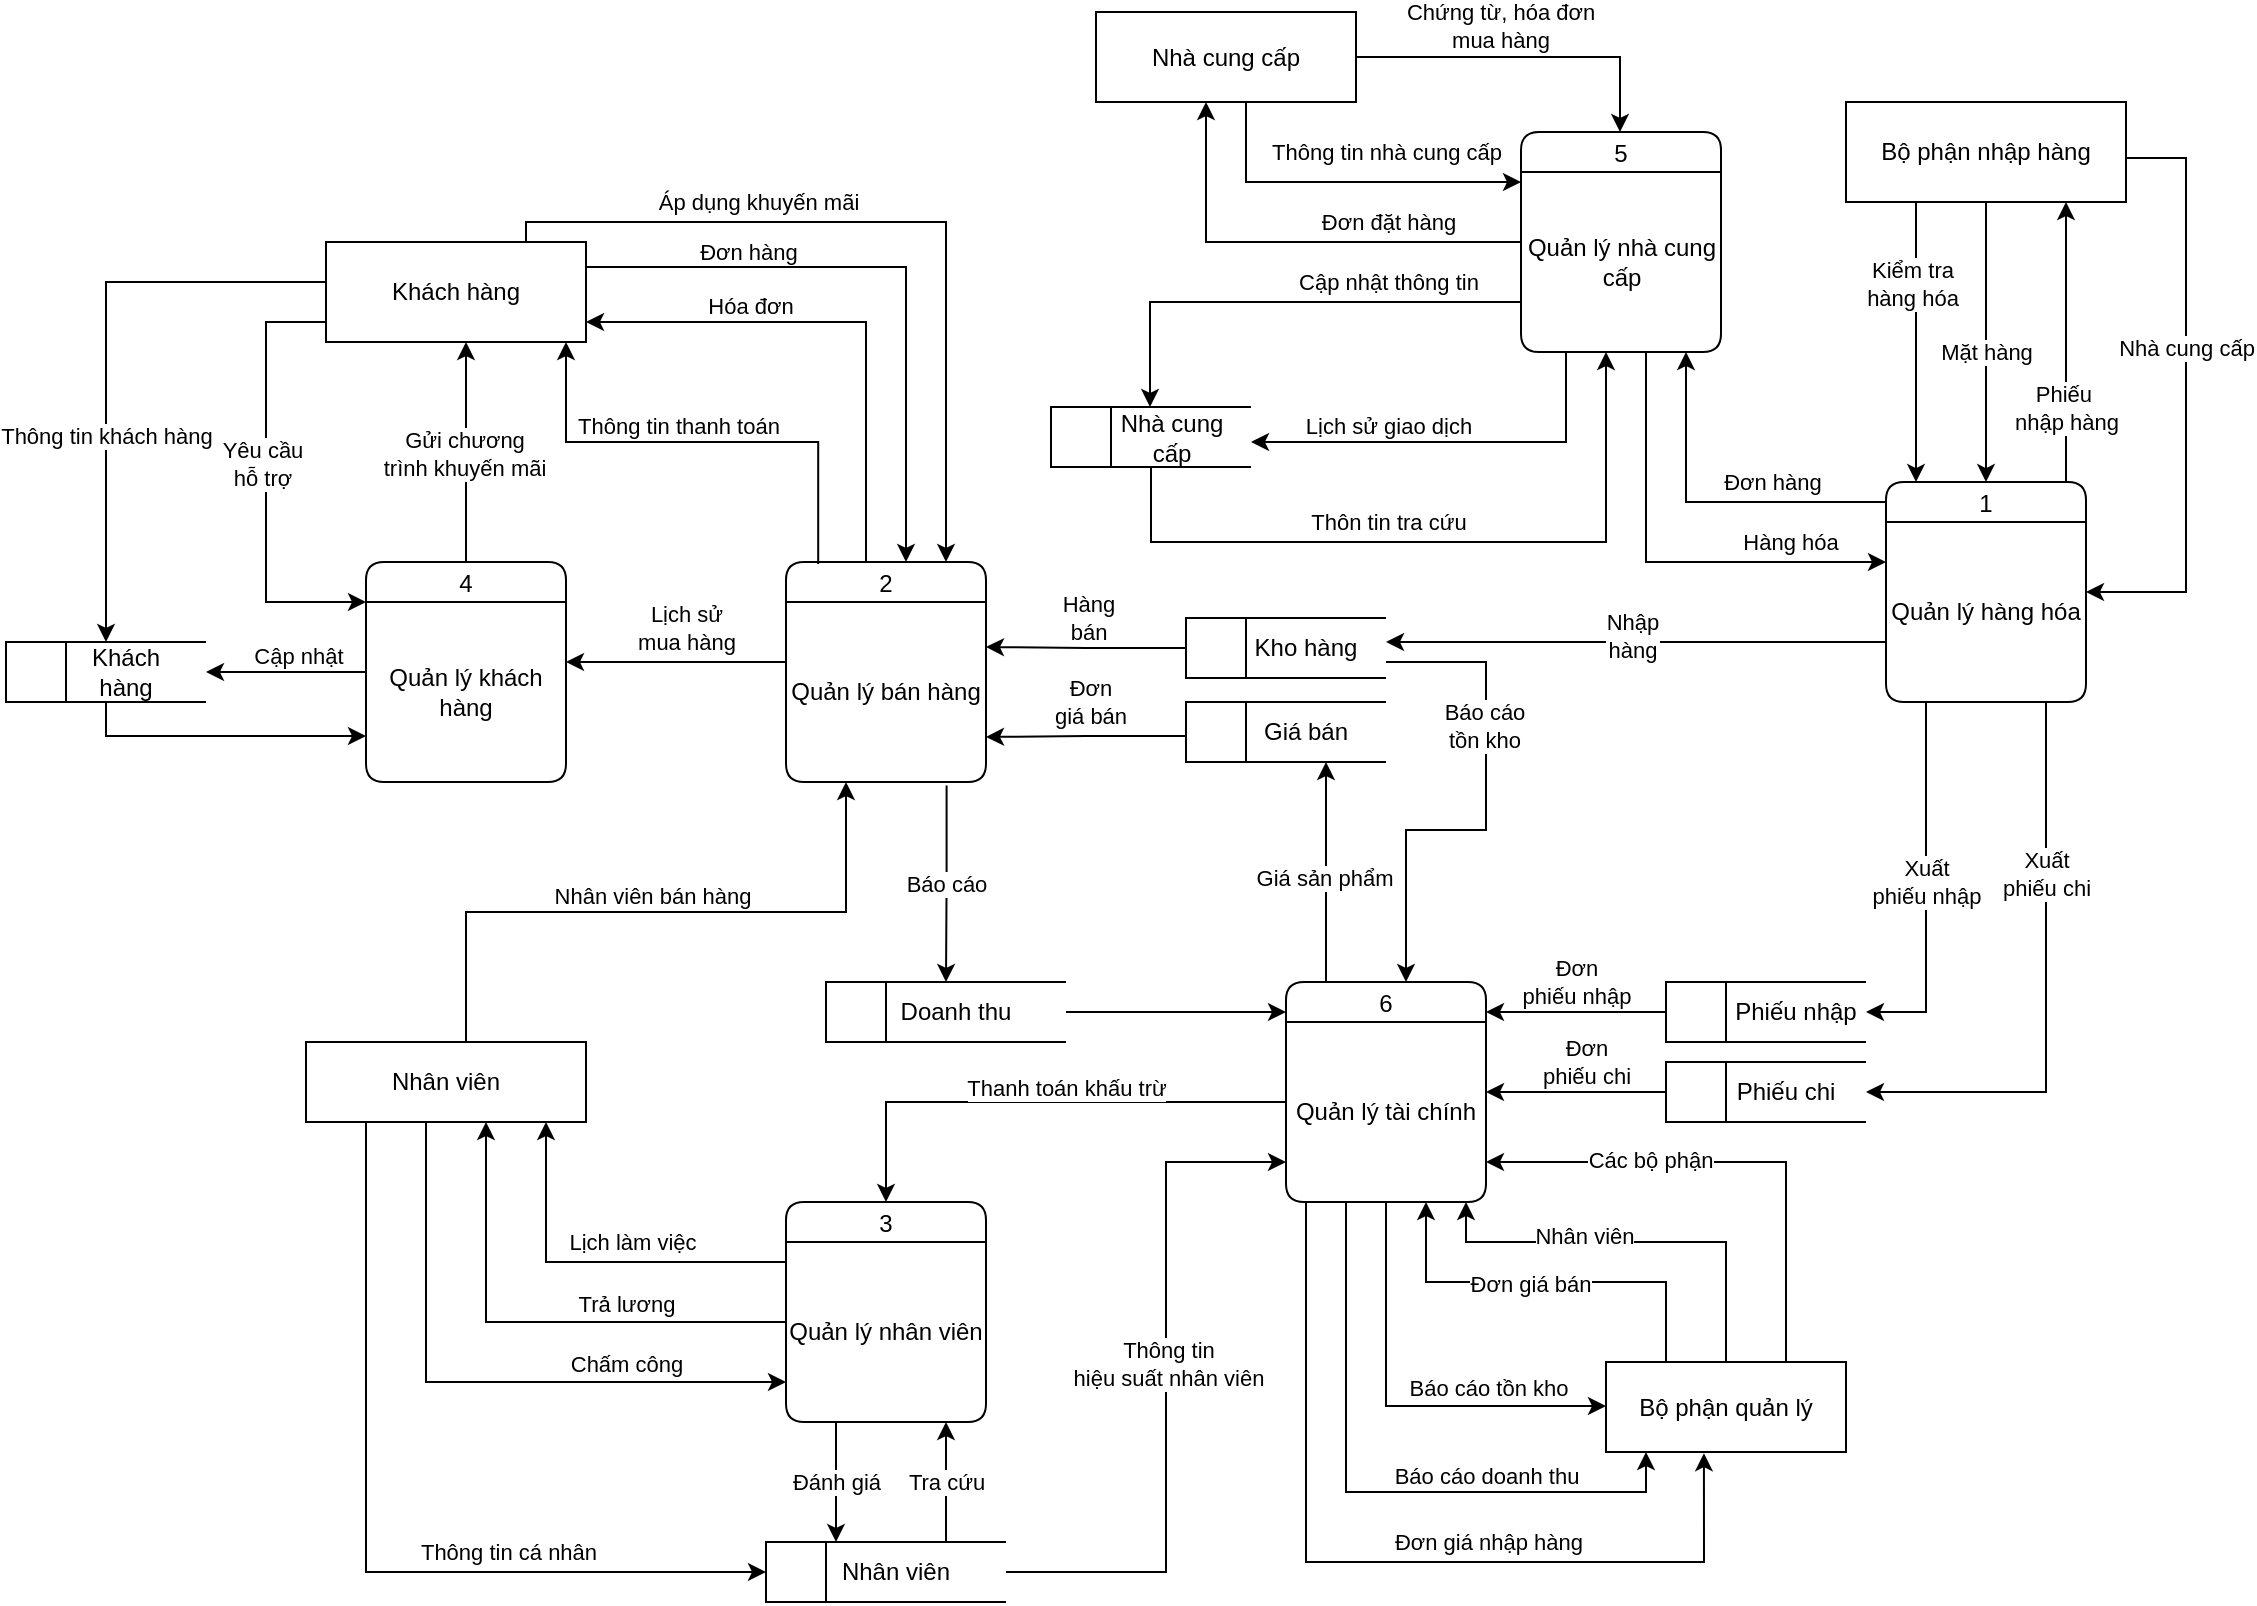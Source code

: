 <mxfile version="24.7.7">
  <diagram name="Trang-1" id="qoCtclmnTIg2j6k5t8bk">
    <mxGraphModel dx="989" dy="532" grid="1" gridSize="10" guides="1" tooltips="1" connect="1" arrows="1" fold="1" page="1" pageScale="1" pageWidth="1169" pageHeight="827" math="0" shadow="0">
      <root>
        <mxCell id="0" />
        <mxCell id="1" parent="0" />
        <mxCell id="frMeNEFfwjuMo3mBpww0-1" value="1" style="swimlane;fontStyle=0;childLayout=stackLayout;horizontal=1;startSize=20;fillColor=#ffffff;horizontalStack=0;resizeParent=1;resizeParentMax=0;resizeLast=0;collapsible=0;marginBottom=0;swimlaneFillColor=#ffffff;rounded=1;" parent="1" vertex="1">
          <mxGeometry x="980" y="250.02" width="100" height="110" as="geometry" />
        </mxCell>
        <mxCell id="frMeNEFfwjuMo3mBpww0-2" value="Quản lý hàng hóa" style="text;html=1;align=center;verticalAlign=middle;whiteSpace=wrap;rounded=1;" parent="frMeNEFfwjuMo3mBpww0-1" vertex="1">
          <mxGeometry y="20" width="100" height="90" as="geometry" />
        </mxCell>
        <mxCell id="frMeNEFfwjuMo3mBpww0-35" style="edgeStyle=orthogonalEdgeStyle;rounded=0;orthogonalLoop=1;jettySize=auto;html=1;exitX=0.25;exitY=0;exitDx=0;exitDy=0;" parent="1" source="frMeNEFfwjuMo3mBpww0-13" target="frMeNEFfwjuMo3mBpww0-25" edge="1">
          <mxGeometry relative="1" as="geometry">
            <Array as="points">
              <mxPoint x="470" y="290" />
              <mxPoint x="470" y="170" />
            </Array>
          </mxGeometry>
        </mxCell>
        <mxCell id="frMeNEFfwjuMo3mBpww0-36" value="Hóa đơn" style="edgeLabel;html=1;align=center;verticalAlign=middle;resizable=0;points=[];" parent="frMeNEFfwjuMo3mBpww0-35" vertex="1" connectable="0">
          <mxGeometry x="0.407" y="-8" relative="1" as="geometry">
            <mxPoint as="offset" />
          </mxGeometry>
        </mxCell>
        <mxCell id="frMeNEFfwjuMo3mBpww0-13" value="2" style="swimlane;fontStyle=0;childLayout=stackLayout;horizontal=1;startSize=20;fillColor=#ffffff;horizontalStack=0;resizeParent=1;resizeParentMax=0;resizeLast=0;collapsible=0;marginBottom=0;swimlaneFillColor=#ffffff;rounded=1;" parent="1" vertex="1">
          <mxGeometry x="430" y="290" width="100" height="110" as="geometry" />
        </mxCell>
        <mxCell id="frMeNEFfwjuMo3mBpww0-14" value="Quản lý bán hàng" style="text;html=1;align=center;verticalAlign=middle;whiteSpace=wrap;rounded=1;" parent="frMeNEFfwjuMo3mBpww0-13" vertex="1">
          <mxGeometry y="20" width="100" height="90" as="geometry" />
        </mxCell>
        <mxCell id="frMeNEFfwjuMo3mBpww0-15" value="6" style="swimlane;fontStyle=0;childLayout=stackLayout;horizontal=1;startSize=20;fillColor=#ffffff;horizontalStack=0;resizeParent=1;resizeParentMax=0;resizeLast=0;collapsible=0;marginBottom=0;swimlaneFillColor=#ffffff;rounded=1;" parent="1" vertex="1">
          <mxGeometry x="680" y="500" width="100" height="110" as="geometry" />
        </mxCell>
        <mxCell id="frMeNEFfwjuMo3mBpww0-16" value="Quản lý tài chính" style="text;html=1;align=center;verticalAlign=middle;whiteSpace=wrap;rounded=1;" parent="frMeNEFfwjuMo3mBpww0-15" vertex="1">
          <mxGeometry y="20" width="100" height="90" as="geometry" />
        </mxCell>
        <mxCell id="frMeNEFfwjuMo3mBpww0-94" style="edgeStyle=orthogonalEdgeStyle;rounded=0;orthogonalLoop=1;jettySize=auto;html=1;" parent="1" source="frMeNEFfwjuMo3mBpww0-17" target="frMeNEFfwjuMo3mBpww0-1" edge="1">
          <mxGeometry relative="1" as="geometry">
            <Array as="points">
              <mxPoint x="860" y="290" />
            </Array>
            <mxPoint x="1250" y="390.02" as="sourcePoint" />
          </mxGeometry>
        </mxCell>
        <mxCell id="frMeNEFfwjuMo3mBpww0-96" value="Hàng hóa" style="edgeLabel;html=1;align=center;verticalAlign=middle;resizable=0;points=[];" parent="frMeNEFfwjuMo3mBpww0-94" vertex="1" connectable="0">
          <mxGeometry x="0.061" y="-8" relative="1" as="geometry">
            <mxPoint x="57" y="-18" as="offset" />
          </mxGeometry>
        </mxCell>
        <mxCell id="frMeNEFfwjuMo3mBpww0-17" value="5" style="swimlane;fontStyle=0;childLayout=stackLayout;horizontal=1;startSize=20;fillColor=#ffffff;horizontalStack=0;resizeParent=1;resizeParentMax=0;resizeLast=0;collapsible=0;marginBottom=0;swimlaneFillColor=#ffffff;rounded=1;" parent="1" vertex="1">
          <mxGeometry x="797.5" y="75" width="100" height="110" as="geometry" />
        </mxCell>
        <mxCell id="frMeNEFfwjuMo3mBpww0-18" value="Quản lý nhà cung cấp" style="text;html=1;align=center;verticalAlign=middle;whiteSpace=wrap;rounded=1;" parent="frMeNEFfwjuMo3mBpww0-17" vertex="1">
          <mxGeometry y="20" width="100" height="90" as="geometry" />
        </mxCell>
        <mxCell id="6pDtSbzWZjow2PwJmfd2-18" style="edgeStyle=orthogonalEdgeStyle;rounded=0;orthogonalLoop=1;jettySize=auto;html=1;entryX=1;entryY=0.5;entryDx=0;entryDy=0;" parent="1" source="frMeNEFfwjuMo3mBpww0-19" target="frMeNEFfwjuMo3mBpww0-26" edge="1">
          <mxGeometry relative="1" as="geometry">
            <Array as="points" />
          </mxGeometry>
        </mxCell>
        <mxCell id="nWM1yLNaq_5bOoscvzO5-6" value="Cập nhật" style="edgeLabel;html=1;align=center;verticalAlign=middle;resizable=0;points=[];" vertex="1" connectable="0" parent="6pDtSbzWZjow2PwJmfd2-18">
          <mxGeometry x="-0.146" relative="1" as="geometry">
            <mxPoint y="-8" as="offset" />
          </mxGeometry>
        </mxCell>
        <mxCell id="nWM1yLNaq_5bOoscvzO5-3" style="edgeStyle=orthogonalEdgeStyle;rounded=0;orthogonalLoop=1;jettySize=auto;html=1;" edge="1" parent="1" source="frMeNEFfwjuMo3mBpww0-19" target="frMeNEFfwjuMo3mBpww0-25">
          <mxGeometry relative="1" as="geometry">
            <Array as="points">
              <mxPoint x="270" y="240" />
              <mxPoint x="270" y="240" />
            </Array>
          </mxGeometry>
        </mxCell>
        <mxCell id="nWM1yLNaq_5bOoscvzO5-5" value="Gửi chương&lt;div&gt;trình khuyến mãi&lt;/div&gt;" style="edgeLabel;html=1;align=center;verticalAlign=middle;resizable=0;points=[];" vertex="1" connectable="0" parent="nWM1yLNaq_5bOoscvzO5-3">
          <mxGeometry x="-0.021" y="1" relative="1" as="geometry">
            <mxPoint as="offset" />
          </mxGeometry>
        </mxCell>
        <mxCell id="frMeNEFfwjuMo3mBpww0-19" value="4" style="swimlane;fontStyle=0;childLayout=stackLayout;horizontal=1;startSize=20;fillColor=#ffffff;horizontalStack=0;resizeParent=1;resizeParentMax=0;resizeLast=0;collapsible=0;marginBottom=0;swimlaneFillColor=#ffffff;rounded=1;" parent="1" vertex="1">
          <mxGeometry x="220" y="290" width="100" height="110" as="geometry" />
        </mxCell>
        <mxCell id="frMeNEFfwjuMo3mBpww0-20" value="Quản lý khách hàng" style="text;html=1;align=center;verticalAlign=middle;whiteSpace=wrap;rounded=1;" parent="frMeNEFfwjuMo3mBpww0-19" vertex="1">
          <mxGeometry y="20" width="100" height="90" as="geometry" />
        </mxCell>
        <mxCell id="frMeNEFfwjuMo3mBpww0-21" value="3" style="swimlane;fontStyle=0;childLayout=stackLayout;horizontal=1;startSize=20;fillColor=#ffffff;horizontalStack=0;resizeParent=1;resizeParentMax=0;resizeLast=0;collapsible=0;marginBottom=0;swimlaneFillColor=#ffffff;rounded=1;" parent="1" vertex="1">
          <mxGeometry x="430" y="610" width="100" height="110" as="geometry" />
        </mxCell>
        <mxCell id="frMeNEFfwjuMo3mBpww0-22" value="Quản lý nhân viên" style="text;html=1;align=center;verticalAlign=middle;whiteSpace=wrap;rounded=1;" parent="frMeNEFfwjuMo3mBpww0-21" vertex="1">
          <mxGeometry y="20" width="100" height="90" as="geometry" />
        </mxCell>
        <mxCell id="frMeNEFfwjuMo3mBpww0-33" style="edgeStyle=orthogonalEdgeStyle;rounded=0;orthogonalLoop=1;jettySize=auto;html=1;exitX=1;exitY=0.25;exitDx=0;exitDy=0;" parent="1" source="frMeNEFfwjuMo3mBpww0-25" edge="1">
          <mxGeometry relative="1" as="geometry">
            <mxPoint x="490" y="290" as="targetPoint" />
            <Array as="points">
              <mxPoint x="490" y="180" />
              <mxPoint x="490" y="288" />
            </Array>
          </mxGeometry>
        </mxCell>
        <mxCell id="frMeNEFfwjuMo3mBpww0-34" value="Đơn hàng" style="edgeLabel;html=1;align=center;verticalAlign=middle;resizable=0;points=[];" parent="frMeNEFfwjuMo3mBpww0-33" vertex="1" connectable="0">
          <mxGeometry x="-0.524" y="8" relative="1" as="geometry">
            <mxPoint x="8" as="offset" />
          </mxGeometry>
        </mxCell>
        <mxCell id="nWM1yLNaq_5bOoscvzO5-7" style="edgeStyle=orthogonalEdgeStyle;rounded=0;orthogonalLoop=1;jettySize=auto;html=1;exitX=0.75;exitY=0;exitDx=0;exitDy=0;" edge="1" parent="1" source="frMeNEFfwjuMo3mBpww0-25" target="frMeNEFfwjuMo3mBpww0-13">
          <mxGeometry relative="1" as="geometry">
            <Array as="points">
              <mxPoint x="300" y="120" />
              <mxPoint x="510" y="120" />
            </Array>
          </mxGeometry>
        </mxCell>
        <mxCell id="nWM1yLNaq_5bOoscvzO5-8" value="Áp dụng khuyến mãi" style="edgeLabel;html=1;align=center;verticalAlign=middle;resizable=0;points=[];" vertex="1" connectable="0" parent="nWM1yLNaq_5bOoscvzO5-7">
          <mxGeometry x="-0.412" y="1" relative="1" as="geometry">
            <mxPoint x="13" y="-9" as="offset" />
          </mxGeometry>
        </mxCell>
        <mxCell id="frMeNEFfwjuMo3mBpww0-25" value="Khách hàng" style="rounded=0;whiteSpace=wrap;html=1;" parent="1" vertex="1">
          <mxGeometry x="200" y="130" width="130" height="50" as="geometry" />
        </mxCell>
        <mxCell id="frMeNEFfwjuMo3mBpww0-133" style="edgeStyle=orthogonalEdgeStyle;rounded=0;orthogonalLoop=1;jettySize=auto;html=1;" parent="1" source="frMeNEFfwjuMo3mBpww0-26" target="frMeNEFfwjuMo3mBpww0-19" edge="1">
          <mxGeometry relative="1" as="geometry">
            <Array as="points">
              <mxPoint x="90" y="377" />
            </Array>
          </mxGeometry>
        </mxCell>
        <mxCell id="frMeNEFfwjuMo3mBpww0-26" value="" style="html=1;dashed=0;whiteSpace=wrap;shape=mxgraph.dfd.dataStoreID;align=left;spacingLeft=3;points=[[0,0],[0.5,0],[1,0],[0,0.5],[1,0.5],[0,1],[0.5,1],[1,1]];" parent="1" vertex="1">
          <mxGeometry x="40" y="330" width="100" height="30" as="geometry" />
        </mxCell>
        <mxCell id="frMeNEFfwjuMo3mBpww0-27" value="Khách hàng" style="text;html=1;align=center;verticalAlign=middle;whiteSpace=wrap;rounded=0;" parent="1" vertex="1">
          <mxGeometry x="70" y="330" width="60" height="30" as="geometry" />
        </mxCell>
        <mxCell id="frMeNEFfwjuMo3mBpww0-28" value="" style="html=1;dashed=0;whiteSpace=wrap;shape=mxgraph.dfd.dataStoreID;align=left;spacingLeft=3;points=[[0,0],[0.5,0],[1,0],[0,0.5],[1,0.5],[0,1],[0.5,1],[1,1]];" parent="1" vertex="1">
          <mxGeometry x="450" y="500" width="120" height="30" as="geometry" />
        </mxCell>
        <mxCell id="frMeNEFfwjuMo3mBpww0-29" value="Doanh thu" style="text;html=1;align=center;verticalAlign=middle;whiteSpace=wrap;rounded=0;" parent="1" vertex="1">
          <mxGeometry x="480" y="500" width="70" height="30" as="geometry" />
        </mxCell>
        <mxCell id="frMeNEFfwjuMo3mBpww0-37" style="edgeStyle=orthogonalEdgeStyle;rounded=0;orthogonalLoop=1;jettySize=auto;html=1;exitX=0.161;exitY=0.009;exitDx=0;exitDy=0;exitPerimeter=0;" parent="1" source="frMeNEFfwjuMo3mBpww0-13" target="frMeNEFfwjuMo3mBpww0-25" edge="1">
          <mxGeometry relative="1" as="geometry">
            <Array as="points">
              <mxPoint x="446" y="230" />
              <mxPoint x="320" y="230" />
            </Array>
          </mxGeometry>
        </mxCell>
        <mxCell id="frMeNEFfwjuMo3mBpww0-38" value="Thông tin thanh toán" style="edgeLabel;html=1;align=center;verticalAlign=middle;resizable=0;points=[];" parent="frMeNEFfwjuMo3mBpww0-37" vertex="1" connectable="0">
          <mxGeometry x="-0.059" y="-2" relative="1" as="geometry">
            <mxPoint x="-20" y="-6" as="offset" />
          </mxGeometry>
        </mxCell>
        <mxCell id="frMeNEFfwjuMo3mBpww0-52" style="edgeStyle=orthogonalEdgeStyle;rounded=0;orthogonalLoop=1;jettySize=auto;html=1;" parent="1" source="frMeNEFfwjuMo3mBpww0-39" target="frMeNEFfwjuMo3mBpww0-1" edge="1">
          <mxGeometry relative="1" as="geometry">
            <Array as="points">
              <mxPoint x="1030" y="180" />
              <mxPoint x="1030" y="180" />
            </Array>
            <mxPoint x="1024.986" y="110" as="sourcePoint" />
            <mxPoint x="1035.02" y="250.02" as="targetPoint" />
          </mxGeometry>
        </mxCell>
        <mxCell id="frMeNEFfwjuMo3mBpww0-55" value="Mặt hàng" style="edgeLabel;html=1;align=center;verticalAlign=middle;resizable=0;points=[];" parent="frMeNEFfwjuMo3mBpww0-52" vertex="1" connectable="0">
          <mxGeometry x="-0.207" y="-7" relative="1" as="geometry">
            <mxPoint x="7" y="19" as="offset" />
          </mxGeometry>
        </mxCell>
        <mxCell id="frMeNEFfwjuMo3mBpww0-53" style="edgeStyle=orthogonalEdgeStyle;rounded=0;orthogonalLoop=1;jettySize=auto;html=1;" parent="1" source="frMeNEFfwjuMo3mBpww0-39" target="frMeNEFfwjuMo3mBpww0-1" edge="1">
          <mxGeometry relative="1" as="geometry">
            <Array as="points">
              <mxPoint x="1130" y="88" />
              <mxPoint x="1130" y="305" />
            </Array>
          </mxGeometry>
        </mxCell>
        <mxCell id="frMeNEFfwjuMo3mBpww0-56" value="Nhà cung cấp" style="edgeLabel;html=1;align=center;verticalAlign=middle;resizable=0;points=[];" parent="frMeNEFfwjuMo3mBpww0-53" vertex="1" connectable="0">
          <mxGeometry x="-0.163" y="-8" relative="1" as="geometry">
            <mxPoint x="8" as="offset" />
          </mxGeometry>
        </mxCell>
        <mxCell id="nWM1yLNaq_5bOoscvzO5-35" style="edgeStyle=orthogonalEdgeStyle;rounded=0;orthogonalLoop=1;jettySize=auto;html=1;exitX=0.25;exitY=1;exitDx=0;exitDy=0;" edge="1" parent="1" source="frMeNEFfwjuMo3mBpww0-39" target="frMeNEFfwjuMo3mBpww0-1">
          <mxGeometry relative="1" as="geometry">
            <Array as="points">
              <mxPoint x="995" y="220" />
              <mxPoint x="995" y="220" />
            </Array>
          </mxGeometry>
        </mxCell>
        <mxCell id="nWM1yLNaq_5bOoscvzO5-36" value="Kiểm tra&lt;div&gt;hàng hóa&lt;/div&gt;" style="edgeLabel;html=1;align=center;verticalAlign=middle;resizable=0;points=[];" vertex="1" connectable="0" parent="nWM1yLNaq_5bOoscvzO5-35">
          <mxGeometry x="-0.024" y="-2" relative="1" as="geometry">
            <mxPoint y="-28" as="offset" />
          </mxGeometry>
        </mxCell>
        <mxCell id="frMeNEFfwjuMo3mBpww0-39" value="Bộ phận nhập hàng" style="rounded=0;whiteSpace=wrap;html=1;" parent="1" vertex="1">
          <mxGeometry x="960" y="60" width="140" height="50" as="geometry" />
        </mxCell>
        <mxCell id="nWM1yLNaq_5bOoscvzO5-26" style="edgeStyle=orthogonalEdgeStyle;rounded=0;orthogonalLoop=1;jettySize=auto;html=1;exitX=1;exitY=0.5;exitDx=0;exitDy=0;" edge="1" parent="1" source="frMeNEFfwjuMo3mBpww0-40" target="frMeNEFfwjuMo3mBpww0-17">
          <mxGeometry relative="1" as="geometry">
            <Array as="points">
              <mxPoint x="847" y="38" />
            </Array>
          </mxGeometry>
        </mxCell>
        <mxCell id="nWM1yLNaq_5bOoscvzO5-27" value="Chứng từ, hóa đơn&lt;div&gt;mua hàng&lt;/div&gt;" style="edgeLabel;html=1;align=center;verticalAlign=middle;resizable=0;points=[];" vertex="1" connectable="0" parent="nWM1yLNaq_5bOoscvzO5-26">
          <mxGeometry x="-0.269" y="1" relative="1" as="geometry">
            <mxPoint x="10" y="-15" as="offset" />
          </mxGeometry>
        </mxCell>
        <mxCell id="nWM1yLNaq_5bOoscvzO5-28" style="edgeStyle=orthogonalEdgeStyle;rounded=0;orthogonalLoop=1;jettySize=auto;html=1;exitX=0.75;exitY=1;exitDx=0;exitDy=0;" edge="1" parent="1" source="frMeNEFfwjuMo3mBpww0-40" target="frMeNEFfwjuMo3mBpww0-17">
          <mxGeometry relative="1" as="geometry">
            <Array as="points">
              <mxPoint x="660" y="60" />
              <mxPoint x="660" y="100" />
            </Array>
          </mxGeometry>
        </mxCell>
        <mxCell id="nWM1yLNaq_5bOoscvzO5-29" value="Thông tin nhà cung cấp" style="edgeLabel;html=1;align=center;verticalAlign=middle;resizable=0;points=[];" vertex="1" connectable="0" parent="nWM1yLNaq_5bOoscvzO5-28">
          <mxGeometry x="0.155" relative="1" as="geometry">
            <mxPoint x="17" y="-15" as="offset" />
          </mxGeometry>
        </mxCell>
        <mxCell id="frMeNEFfwjuMo3mBpww0-40" value="Nhà cung cấp" style="rounded=0;whiteSpace=wrap;html=1;" parent="1" vertex="1">
          <mxGeometry x="585" y="15" width="130" height="45" as="geometry" />
        </mxCell>
        <mxCell id="frMeNEFfwjuMo3mBpww0-41" style="edgeStyle=orthogonalEdgeStyle;rounded=0;orthogonalLoop=1;jettySize=auto;html=1;" parent="1" source="frMeNEFfwjuMo3mBpww0-17" target="frMeNEFfwjuMo3mBpww0-40" edge="1">
          <mxGeometry relative="1" as="geometry">
            <mxPoint x="1077.5" y="297" as="sourcePoint" />
            <mxPoint x="1287.5" y="355" as="targetPoint" />
            <Array as="points">
              <mxPoint x="640" y="130" />
            </Array>
          </mxGeometry>
        </mxCell>
        <mxCell id="frMeNEFfwjuMo3mBpww0-42" value="Đơn đặt hàng" style="edgeLabel;html=1;align=center;verticalAlign=middle;resizable=0;points=[];" parent="frMeNEFfwjuMo3mBpww0-41" vertex="1" connectable="0">
          <mxGeometry x="-0.105" y="8" relative="1" as="geometry">
            <mxPoint x="35" y="-18" as="offset" />
          </mxGeometry>
        </mxCell>
        <mxCell id="frMeNEFfwjuMo3mBpww0-77" style="edgeStyle=orthogonalEdgeStyle;rounded=0;orthogonalLoop=1;jettySize=auto;html=1;exitX=0;exitY=0.5;exitDx=0;exitDy=0;entryX=1;entryY=0.25;entryDx=0;entryDy=0;" parent="1" source="frMeNEFfwjuMo3mBpww0-45" target="frMeNEFfwjuMo3mBpww0-14" edge="1">
          <mxGeometry relative="1" as="geometry" />
        </mxCell>
        <mxCell id="frMeNEFfwjuMo3mBpww0-78" value="Hàng&lt;div&gt;bán&lt;/div&gt;" style="edgeLabel;html=1;align=center;verticalAlign=middle;resizable=0;points=[];" parent="frMeNEFfwjuMo3mBpww0-77" vertex="1" connectable="0">
          <mxGeometry x="-0.012" relative="1" as="geometry">
            <mxPoint y="-15" as="offset" />
          </mxGeometry>
        </mxCell>
        <mxCell id="6pDtSbzWZjow2PwJmfd2-19" style="edgeStyle=orthogonalEdgeStyle;rounded=0;orthogonalLoop=1;jettySize=auto;html=1;" parent="1" source="frMeNEFfwjuMo3mBpww0-45" target="frMeNEFfwjuMo3mBpww0-15" edge="1">
          <mxGeometry relative="1" as="geometry">
            <Array as="points">
              <mxPoint x="780" y="340" />
              <mxPoint x="780" y="424" />
              <mxPoint x="740" y="424" />
            </Array>
          </mxGeometry>
        </mxCell>
        <mxCell id="6pDtSbzWZjow2PwJmfd2-20" value="Báo cáo&lt;div&gt;tồn kho&lt;/div&gt;" style="edgeLabel;html=1;align=center;verticalAlign=middle;resizable=0;points=[];" parent="6pDtSbzWZjow2PwJmfd2-19" vertex="1" connectable="0">
          <mxGeometry x="-0.345" y="-1" relative="1" as="geometry">
            <mxPoint as="offset" />
          </mxGeometry>
        </mxCell>
        <mxCell id="frMeNEFfwjuMo3mBpww0-45" value="" style="html=1;dashed=0;whiteSpace=wrap;shape=mxgraph.dfd.dataStoreID;align=left;spacingLeft=3;points=[[0,0],[0.5,0],[1,0],[0,0.5],[1,0.5],[0,1],[0.5,1],[1,1]];" parent="1" vertex="1">
          <mxGeometry x="630" y="318" width="100" height="30" as="geometry" />
        </mxCell>
        <mxCell id="frMeNEFfwjuMo3mBpww0-46" value="Kho hàng" style="text;html=1;align=center;verticalAlign=middle;whiteSpace=wrap;rounded=0;" parent="1" vertex="1">
          <mxGeometry x="660" y="318" width="60" height="30" as="geometry" />
        </mxCell>
        <mxCell id="frMeNEFfwjuMo3mBpww0-47" style="edgeStyle=orthogonalEdgeStyle;rounded=0;orthogonalLoop=1;jettySize=auto;html=1;" parent="1" source="frMeNEFfwjuMo3mBpww0-1" target="frMeNEFfwjuMo3mBpww0-39" edge="1">
          <mxGeometry relative="1" as="geometry">
            <Array as="points">
              <mxPoint x="1070" y="180" />
              <mxPoint x="1070" y="180" />
            </Array>
          </mxGeometry>
        </mxCell>
        <mxCell id="frMeNEFfwjuMo3mBpww0-50" value="Phiếu&amp;nbsp;&lt;div&gt;nhập hàng&lt;/div&gt;" style="edgeLabel;html=1;align=center;verticalAlign=middle;resizable=0;points=[];" parent="frMeNEFfwjuMo3mBpww0-47" vertex="1" connectable="0">
          <mxGeometry x="-0.378" y="7" relative="1" as="geometry">
            <mxPoint x="7" y="6" as="offset" />
          </mxGeometry>
        </mxCell>
        <mxCell id="frMeNEFfwjuMo3mBpww0-61" value="" style="html=1;dashed=0;whiteSpace=wrap;shape=mxgraph.dfd.dataStoreID;align=left;spacingLeft=3;points=[[0,0],[0.5,0],[1,0],[0,0.5],[1,0.5],[0,1],[0.5,1],[1,1]];" parent="1" vertex="1">
          <mxGeometry x="870" y="500" width="100" height="30" as="geometry" />
        </mxCell>
        <mxCell id="frMeNEFfwjuMo3mBpww0-62" value="Phiếu nhập" style="text;html=1;align=center;verticalAlign=middle;whiteSpace=wrap;rounded=0;" parent="1" vertex="1">
          <mxGeometry x="900" y="500" width="70" height="30" as="geometry" />
        </mxCell>
        <mxCell id="frMeNEFfwjuMo3mBpww0-63" value="" style="html=1;dashed=0;whiteSpace=wrap;shape=mxgraph.dfd.dataStoreID;align=left;spacingLeft=3;points=[[0,0],[0.5,0],[1,0],[0,0.5],[1,0.5],[0,1],[0.5,1],[1,1]];" parent="1" vertex="1">
          <mxGeometry x="870" y="540" width="100" height="30" as="geometry" />
        </mxCell>
        <mxCell id="frMeNEFfwjuMo3mBpww0-64" value="Phiếu chi" style="text;html=1;align=center;verticalAlign=middle;whiteSpace=wrap;rounded=0;" parent="1" vertex="1">
          <mxGeometry x="900" y="540" width="60" height="30" as="geometry" />
        </mxCell>
        <mxCell id="frMeNEFfwjuMo3mBpww0-67" style="edgeStyle=orthogonalEdgeStyle;rounded=0;orthogonalLoop=1;jettySize=auto;html=1;" parent="1" source="frMeNEFfwjuMo3mBpww0-1" target="frMeNEFfwjuMo3mBpww0-61" edge="1">
          <mxGeometry relative="1" as="geometry">
            <Array as="points">
              <mxPoint x="1000" y="515" />
            </Array>
            <mxPoint x="850" y="450" as="sourcePoint" />
          </mxGeometry>
        </mxCell>
        <mxCell id="frMeNEFfwjuMo3mBpww0-69" value="Xuất&lt;div&gt;phiếu nhập&lt;/div&gt;" style="edgeLabel;html=1;align=center;verticalAlign=middle;resizable=0;points=[];" parent="frMeNEFfwjuMo3mBpww0-67" vertex="1" connectable="0">
          <mxGeometry x="0.006" y="1" relative="1" as="geometry">
            <mxPoint x="-1" y="-3" as="offset" />
          </mxGeometry>
        </mxCell>
        <mxCell id="frMeNEFfwjuMo3mBpww0-68" style="edgeStyle=orthogonalEdgeStyle;rounded=0;orthogonalLoop=1;jettySize=auto;html=1;" parent="1" source="frMeNEFfwjuMo3mBpww0-1" target="frMeNEFfwjuMo3mBpww0-63" edge="1">
          <mxGeometry relative="1" as="geometry">
            <Array as="points">
              <mxPoint x="1060" y="555" />
            </Array>
            <mxPoint x="1070" y="420" as="sourcePoint" />
          </mxGeometry>
        </mxCell>
        <mxCell id="frMeNEFfwjuMo3mBpww0-70" value="Xuất&lt;div&gt;phiếu chi&lt;/div&gt;" style="edgeLabel;html=1;align=center;verticalAlign=middle;resizable=0;points=[];" parent="frMeNEFfwjuMo3mBpww0-68" vertex="1" connectable="0">
          <mxGeometry x="-0.021" relative="1" as="geometry">
            <mxPoint y="-54" as="offset" />
          </mxGeometry>
        </mxCell>
        <mxCell id="frMeNEFfwjuMo3mBpww0-71" style="edgeStyle=orthogonalEdgeStyle;rounded=0;orthogonalLoop=1;jettySize=auto;html=1;" parent="1" source="frMeNEFfwjuMo3mBpww0-61" target="frMeNEFfwjuMo3mBpww0-15" edge="1">
          <mxGeometry relative="1" as="geometry">
            <Array as="points">
              <mxPoint x="830" y="515" />
              <mxPoint x="830" y="515" />
            </Array>
          </mxGeometry>
        </mxCell>
        <mxCell id="frMeNEFfwjuMo3mBpww0-72" value="Đơn&lt;div&gt;phiếu nhập&lt;/div&gt;" style="edgeLabel;html=1;align=center;verticalAlign=middle;resizable=0;points=[];" parent="frMeNEFfwjuMo3mBpww0-71" vertex="1" connectable="0">
          <mxGeometry x="0.012" y="1" relative="1" as="geometry">
            <mxPoint y="-16" as="offset" />
          </mxGeometry>
        </mxCell>
        <mxCell id="frMeNEFfwjuMo3mBpww0-73" style="edgeStyle=orthogonalEdgeStyle;rounded=0;orthogonalLoop=1;jettySize=auto;html=1;exitX=0;exitY=0.5;exitDx=0;exitDy=0;" parent="1" source="frMeNEFfwjuMo3mBpww0-63" edge="1">
          <mxGeometry relative="1" as="geometry">
            <Array as="points">
              <mxPoint x="810" y="555" />
              <mxPoint x="810" y="555" />
            </Array>
            <mxPoint x="780.0" y="554.966" as="targetPoint" />
          </mxGeometry>
        </mxCell>
        <mxCell id="frMeNEFfwjuMo3mBpww0-74" value="Đơn&lt;div&gt;phiếu chi&lt;/div&gt;" style="edgeLabel;html=1;align=center;verticalAlign=middle;resizable=0;points=[];" parent="frMeNEFfwjuMo3mBpww0-73" vertex="1" connectable="0">
          <mxGeometry x="0.037" relative="1" as="geometry">
            <mxPoint x="6" y="-15" as="offset" />
          </mxGeometry>
        </mxCell>
        <mxCell id="frMeNEFfwjuMo3mBpww0-75" style="edgeStyle=orthogonalEdgeStyle;rounded=0;orthogonalLoop=1;jettySize=auto;html=1;" parent="1" source="frMeNEFfwjuMo3mBpww0-1" target="frMeNEFfwjuMo3mBpww0-45" edge="1">
          <mxGeometry relative="1" as="geometry">
            <mxPoint x="930" y="420.05" as="targetPoint" />
            <Array as="points">
              <mxPoint x="850" y="330" />
              <mxPoint x="850" y="330" />
            </Array>
          </mxGeometry>
        </mxCell>
        <mxCell id="frMeNEFfwjuMo3mBpww0-76" value="Nhập&lt;div&gt;hàng&lt;/div&gt;" style="edgeLabel;html=1;align=center;verticalAlign=middle;resizable=0;points=[];" parent="frMeNEFfwjuMo3mBpww0-75" vertex="1" connectable="0">
          <mxGeometry x="0.008" y="1" relative="1" as="geometry">
            <mxPoint x="-1" y="-4" as="offset" />
          </mxGeometry>
        </mxCell>
        <mxCell id="frMeNEFfwjuMo3mBpww0-86" style="edgeStyle=orthogonalEdgeStyle;rounded=0;orthogonalLoop=1;jettySize=auto;html=1;exitX=0;exitY=0.5;exitDx=0;exitDy=0;entryX=1;entryY=0.75;entryDx=0;entryDy=0;" parent="1" source="frMeNEFfwjuMo3mBpww0-79" target="frMeNEFfwjuMo3mBpww0-14" edge="1">
          <mxGeometry relative="1" as="geometry">
            <Array as="points">
              <mxPoint x="630" y="377" />
              <mxPoint x="580" y="377" />
            </Array>
          </mxGeometry>
        </mxCell>
        <mxCell id="frMeNEFfwjuMo3mBpww0-87" value="Đơn&lt;div&gt;giá bán&lt;/div&gt;" style="edgeLabel;html=1;align=center;verticalAlign=middle;resizable=0;points=[];" parent="frMeNEFfwjuMo3mBpww0-86" vertex="1" connectable="0">
          <mxGeometry x="-0.007" y="-1" relative="1" as="geometry">
            <mxPoint y="-16" as="offset" />
          </mxGeometry>
        </mxCell>
        <mxCell id="frMeNEFfwjuMo3mBpww0-79" value="" style="html=1;dashed=0;whiteSpace=wrap;shape=mxgraph.dfd.dataStoreID;align=left;spacingLeft=3;points=[[0,0],[0.5,0],[1,0],[0,0.5],[1,0.5],[0,1],[0.5,1],[1,1]];" parent="1" vertex="1">
          <mxGeometry x="630" y="360" width="100" height="30" as="geometry" />
        </mxCell>
        <mxCell id="frMeNEFfwjuMo3mBpww0-80" value="Giá bán" style="text;html=1;align=center;verticalAlign=middle;whiteSpace=wrap;rounded=0;" parent="1" vertex="1">
          <mxGeometry x="660" y="360" width="60" height="30" as="geometry" />
        </mxCell>
        <mxCell id="frMeNEFfwjuMo3mBpww0-81" style="edgeStyle=orthogonalEdgeStyle;rounded=0;orthogonalLoop=1;jettySize=auto;html=1;" parent="1" source="frMeNEFfwjuMo3mBpww0-15" target="frMeNEFfwjuMo3mBpww0-79" edge="1">
          <mxGeometry relative="1" as="geometry">
            <Array as="points">
              <mxPoint x="700" y="450" />
              <mxPoint x="700" y="450" />
            </Array>
          </mxGeometry>
        </mxCell>
        <mxCell id="frMeNEFfwjuMo3mBpww0-82" value="Giá sản phẩm" style="edgeLabel;html=1;align=center;verticalAlign=middle;resizable=0;points=[];" parent="frMeNEFfwjuMo3mBpww0-81" vertex="1" connectable="0">
          <mxGeometry x="-0.057" y="1" relative="1" as="geometry">
            <mxPoint as="offset" />
          </mxGeometry>
        </mxCell>
        <mxCell id="frMeNEFfwjuMo3mBpww0-93" style="edgeStyle=orthogonalEdgeStyle;rounded=0;orthogonalLoop=1;jettySize=auto;html=1;" parent="1" source="frMeNEFfwjuMo3mBpww0-1" target="frMeNEFfwjuMo3mBpww0-17" edge="1">
          <mxGeometry relative="1" as="geometry">
            <Array as="points">
              <mxPoint x="880" y="260" />
            </Array>
            <mxPoint x="1160" y="390" as="targetPoint" />
          </mxGeometry>
        </mxCell>
        <mxCell id="frMeNEFfwjuMo3mBpww0-95" value="Đơn hàng" style="edgeLabel;html=1;align=center;verticalAlign=middle;resizable=0;points=[];" parent="frMeNEFfwjuMo3mBpww0-93" vertex="1" connectable="0">
          <mxGeometry x="-0.5" y="7" relative="1" as="geometry">
            <mxPoint x="-13" y="-17" as="offset" />
          </mxGeometry>
        </mxCell>
        <mxCell id="frMeNEFfwjuMo3mBpww0-101" style="edgeStyle=orthogonalEdgeStyle;rounded=0;orthogonalLoop=1;jettySize=auto;html=1;exitX=0.803;exitY=1.02;exitDx=0;exitDy=0;exitPerimeter=0;" parent="1" source="frMeNEFfwjuMo3mBpww0-14" target="frMeNEFfwjuMo3mBpww0-28" edge="1">
          <mxGeometry relative="1" as="geometry">
            <mxPoint x="510" y="550" as="targetPoint" />
            <Array as="points" />
          </mxGeometry>
        </mxCell>
        <mxCell id="frMeNEFfwjuMo3mBpww0-102" value="Báo cáo" style="edgeLabel;html=1;align=center;verticalAlign=middle;resizable=0;points=[];" parent="frMeNEFfwjuMo3mBpww0-101" vertex="1" connectable="0">
          <mxGeometry x="0.007" relative="1" as="geometry">
            <mxPoint as="offset" />
          </mxGeometry>
        </mxCell>
        <mxCell id="frMeNEFfwjuMo3mBpww0-103" style="edgeStyle=orthogonalEdgeStyle;rounded=0;orthogonalLoop=1;jettySize=auto;html=1;" parent="1" source="frMeNEFfwjuMo3mBpww0-28" target="frMeNEFfwjuMo3mBpww0-15" edge="1">
          <mxGeometry relative="1" as="geometry">
            <Array as="points">
              <mxPoint x="610" y="515" />
              <mxPoint x="610" y="515" />
            </Array>
          </mxGeometry>
        </mxCell>
        <mxCell id="frMeNEFfwjuMo3mBpww0-105" style="edgeStyle=orthogonalEdgeStyle;rounded=0;orthogonalLoop=1;jettySize=auto;html=1;" parent="1" source="frMeNEFfwjuMo3mBpww0-104" target="nWM1yLNaq_5bOoscvzO5-38" edge="1">
          <mxGeometry relative="1" as="geometry">
            <Array as="points">
              <mxPoint x="220" y="795" />
            </Array>
          </mxGeometry>
        </mxCell>
        <mxCell id="6pDtSbzWZjow2PwJmfd2-8" value="Thông tin cá nhân" style="edgeLabel;html=1;align=center;verticalAlign=middle;resizable=0;points=[];" parent="frMeNEFfwjuMo3mBpww0-105" vertex="1" connectable="0">
          <mxGeometry x="0.455" relative="1" as="geometry">
            <mxPoint x="-13" y="-10" as="offset" />
          </mxGeometry>
        </mxCell>
        <mxCell id="frMeNEFfwjuMo3mBpww0-107" style="edgeStyle=orthogonalEdgeStyle;rounded=0;orthogonalLoop=1;jettySize=auto;html=1;" parent="1" source="frMeNEFfwjuMo3mBpww0-104" target="frMeNEFfwjuMo3mBpww0-13" edge="1">
          <mxGeometry relative="1" as="geometry">
            <Array as="points">
              <mxPoint x="270" y="465" />
              <mxPoint x="460" y="465" />
            </Array>
          </mxGeometry>
        </mxCell>
        <mxCell id="frMeNEFfwjuMo3mBpww0-108" value="Nhân viên bán hàng" style="edgeLabel;html=1;align=center;verticalAlign=middle;resizable=0;points=[];" parent="frMeNEFfwjuMo3mBpww0-107" vertex="1" connectable="0">
          <mxGeometry x="0.476" y="2" relative="1" as="geometry">
            <mxPoint x="-78" y="-6" as="offset" />
          </mxGeometry>
        </mxCell>
        <mxCell id="frMeNEFfwjuMo3mBpww0-104" value="Nhân viên" style="html=1;dashed=0;whiteSpace=wrap;" parent="1" vertex="1">
          <mxGeometry x="190" y="530" width="140" height="40" as="geometry" />
        </mxCell>
        <mxCell id="frMeNEFfwjuMo3mBpww0-129" style="edgeStyle=orthogonalEdgeStyle;rounded=0;orthogonalLoop=1;jettySize=auto;html=1;" parent="1" source="frMeNEFfwjuMo3mBpww0-25" target="frMeNEFfwjuMo3mBpww0-19" edge="1">
          <mxGeometry relative="1" as="geometry">
            <Array as="points">
              <mxPoint x="170" y="170" />
              <mxPoint x="170" y="310" />
            </Array>
          </mxGeometry>
        </mxCell>
        <mxCell id="frMeNEFfwjuMo3mBpww0-130" value="Yêu cầu&lt;div&gt;hỗ trợ&lt;/div&gt;" style="edgeLabel;html=1;align=center;verticalAlign=middle;resizable=0;points=[];" parent="frMeNEFfwjuMo3mBpww0-129" vertex="1" connectable="0">
          <mxGeometry x="-0.083" y="-2" relative="1" as="geometry">
            <mxPoint as="offset" />
          </mxGeometry>
        </mxCell>
        <mxCell id="frMeNEFfwjuMo3mBpww0-131" style="edgeStyle=orthogonalEdgeStyle;rounded=0;orthogonalLoop=1;jettySize=auto;html=1;exitX=0;exitY=0.25;exitDx=0;exitDy=0;" parent="1" source="frMeNEFfwjuMo3mBpww0-25" target="frMeNEFfwjuMo3mBpww0-26" edge="1">
          <mxGeometry relative="1" as="geometry">
            <Array as="points">
              <mxPoint x="90" y="150" />
            </Array>
          </mxGeometry>
        </mxCell>
        <mxCell id="frMeNEFfwjuMo3mBpww0-132" value="Thông tin khách hàng" style="edgeLabel;html=1;align=center;verticalAlign=middle;resizable=0;points=[];" parent="frMeNEFfwjuMo3mBpww0-131" vertex="1" connectable="0">
          <mxGeometry x="0.308" relative="1" as="geometry">
            <mxPoint as="offset" />
          </mxGeometry>
        </mxCell>
        <mxCell id="6pDtSbzWZjow2PwJmfd2-7" style="edgeStyle=orthogonalEdgeStyle;rounded=0;orthogonalLoop=1;jettySize=auto;html=1;" parent="1" source="frMeNEFfwjuMo3mBpww0-104" target="frMeNEFfwjuMo3mBpww0-21" edge="1">
          <mxGeometry relative="1" as="geometry">
            <Array as="points">
              <mxPoint x="250" y="700" />
            </Array>
          </mxGeometry>
        </mxCell>
        <mxCell id="6pDtSbzWZjow2PwJmfd2-9" value="Chấm công" style="edgeLabel;html=1;align=center;verticalAlign=middle;resizable=0;points=[];" parent="6pDtSbzWZjow2PwJmfd2-7" vertex="1" connectable="0">
          <mxGeometry x="-0.442" y="1" relative="1" as="geometry">
            <mxPoint x="99" y="34" as="offset" />
          </mxGeometry>
        </mxCell>
        <mxCell id="6pDtSbzWZjow2PwJmfd2-10" style="edgeStyle=orthogonalEdgeStyle;rounded=0;orthogonalLoop=1;jettySize=auto;html=1;" parent="1" source="frMeNEFfwjuMo3mBpww0-21" target="frMeNEFfwjuMo3mBpww0-104" edge="1">
          <mxGeometry relative="1" as="geometry">
            <Array as="points">
              <mxPoint x="310" y="640" />
            </Array>
          </mxGeometry>
        </mxCell>
        <mxCell id="6pDtSbzWZjow2PwJmfd2-11" value="Lịch làm việc" style="edgeLabel;html=1;align=center;verticalAlign=middle;resizable=0;points=[];" parent="6pDtSbzWZjow2PwJmfd2-10" vertex="1" connectable="0">
          <mxGeometry x="-0.375" y="-1" relative="1" as="geometry">
            <mxPoint x="-18" y="-9" as="offset" />
          </mxGeometry>
        </mxCell>
        <mxCell id="frMeNEFfwjuMo3mBpww0-115" style="edgeStyle=orthogonalEdgeStyle;rounded=0;orthogonalLoop=1;jettySize=auto;html=1;" parent="1" source="frMeNEFfwjuMo3mBpww0-21" target="frMeNEFfwjuMo3mBpww0-104" edge="1">
          <mxGeometry relative="1" as="geometry">
            <Array as="points">
              <mxPoint x="280" y="670" />
            </Array>
          </mxGeometry>
        </mxCell>
        <mxCell id="frMeNEFfwjuMo3mBpww0-116" value="Trả lương" style="edgeLabel;html=1;align=center;verticalAlign=middle;resizable=0;points=[];" parent="frMeNEFfwjuMo3mBpww0-115" vertex="1" connectable="0">
          <mxGeometry x="-0.433" y="-1" relative="1" as="geometry">
            <mxPoint x="-9" y="-8" as="offset" />
          </mxGeometry>
        </mxCell>
        <mxCell id="nWM1yLNaq_5bOoscvzO5-1" style="edgeStyle=orthogonalEdgeStyle;rounded=0;orthogonalLoop=1;jettySize=auto;html=1;exitX=0;exitY=0.25;exitDx=0;exitDy=0;" edge="1" parent="1" source="frMeNEFfwjuMo3mBpww0-13" target="frMeNEFfwjuMo3mBpww0-19">
          <mxGeometry relative="1" as="geometry">
            <Array as="points">
              <mxPoint x="430" y="340" />
            </Array>
          </mxGeometry>
        </mxCell>
        <mxCell id="nWM1yLNaq_5bOoscvzO5-2" value="Lịch sử&lt;div&gt;mua hàng&lt;/div&gt;" style="edgeLabel;html=1;align=center;verticalAlign=middle;resizable=0;points=[];" vertex="1" connectable="0" parent="nWM1yLNaq_5bOoscvzO5-1">
          <mxGeometry x="-0.045" y="-1" relative="1" as="geometry">
            <mxPoint x="-9" y="-16" as="offset" />
          </mxGeometry>
        </mxCell>
        <mxCell id="nWM1yLNaq_5bOoscvzO5-16" style="edgeStyle=orthogonalEdgeStyle;rounded=0;orthogonalLoop=1;jettySize=auto;html=1;exitX=0.25;exitY=0;exitDx=0;exitDy=0;" edge="1" parent="1" source="nWM1yLNaq_5bOoscvzO5-9" target="frMeNEFfwjuMo3mBpww0-15">
          <mxGeometry relative="1" as="geometry">
            <Array as="points">
              <mxPoint x="870" y="650" />
              <mxPoint x="750" y="650" />
            </Array>
          </mxGeometry>
        </mxCell>
        <mxCell id="nWM1yLNaq_5bOoscvzO5-17" value="Đơn giá bán" style="edgeLabel;html=1;align=center;verticalAlign=middle;resizable=0;points=[];" vertex="1" connectable="0" parent="nWM1yLNaq_5bOoscvzO5-16">
          <mxGeometry x="0.079" y="1" relative="1" as="geometry">
            <mxPoint as="offset" />
          </mxGeometry>
        </mxCell>
        <mxCell id="nWM1yLNaq_5bOoscvzO5-19" style="edgeStyle=orthogonalEdgeStyle;rounded=0;orthogonalLoop=1;jettySize=auto;html=1;exitX=0.5;exitY=0;exitDx=0;exitDy=0;" edge="1" parent="1" source="nWM1yLNaq_5bOoscvzO5-9" target="frMeNEFfwjuMo3mBpww0-15">
          <mxGeometry relative="1" as="geometry">
            <Array as="points">
              <mxPoint x="900" y="630" />
              <mxPoint x="770" y="630" />
            </Array>
          </mxGeometry>
        </mxCell>
        <mxCell id="nWM1yLNaq_5bOoscvzO5-20" value="Nhân viên" style="edgeLabel;html=1;align=center;verticalAlign=middle;resizable=0;points=[];" vertex="1" connectable="0" parent="nWM1yLNaq_5bOoscvzO5-19">
          <mxGeometry x="0.252" y="-3" relative="1" as="geometry">
            <mxPoint as="offset" />
          </mxGeometry>
        </mxCell>
        <mxCell id="nWM1yLNaq_5bOoscvzO5-21" style="edgeStyle=orthogonalEdgeStyle;rounded=0;orthogonalLoop=1;jettySize=auto;html=1;exitX=0.75;exitY=0;exitDx=0;exitDy=0;" edge="1" parent="1" source="nWM1yLNaq_5bOoscvzO5-9" target="frMeNEFfwjuMo3mBpww0-15">
          <mxGeometry relative="1" as="geometry">
            <Array as="points">
              <mxPoint x="930" y="590" />
            </Array>
          </mxGeometry>
        </mxCell>
        <mxCell id="nWM1yLNaq_5bOoscvzO5-22" value="Các bộ phận" style="edgeLabel;html=1;align=center;verticalAlign=middle;resizable=0;points=[];" vertex="1" connectable="0" parent="nWM1yLNaq_5bOoscvzO5-21">
          <mxGeometry x="0.344" y="-1" relative="1" as="geometry">
            <mxPoint as="offset" />
          </mxGeometry>
        </mxCell>
        <mxCell id="nWM1yLNaq_5bOoscvzO5-9" value="Bộ phận quản lý" style="rounded=0;whiteSpace=wrap;html=1;" vertex="1" parent="1">
          <mxGeometry x="840" y="690" width="120" height="45" as="geometry" />
        </mxCell>
        <mxCell id="nWM1yLNaq_5bOoscvzO5-10" style="edgeStyle=orthogonalEdgeStyle;rounded=0;orthogonalLoop=1;jettySize=auto;html=1;" edge="1" parent="1" source="frMeNEFfwjuMo3mBpww0-15" target="nWM1yLNaq_5bOoscvzO5-9">
          <mxGeometry relative="1" as="geometry">
            <Array as="points">
              <mxPoint x="730" y="712" />
            </Array>
          </mxGeometry>
        </mxCell>
        <mxCell id="nWM1yLNaq_5bOoscvzO5-11" value="Báo cáo tồn kho" style="edgeLabel;html=1;align=center;verticalAlign=middle;resizable=0;points=[];" vertex="1" connectable="0" parent="nWM1yLNaq_5bOoscvzO5-10">
          <mxGeometry x="-0.015" y="-2" relative="1" as="geometry">
            <mxPoint x="48" y="-11" as="offset" />
          </mxGeometry>
        </mxCell>
        <mxCell id="nWM1yLNaq_5bOoscvzO5-12" style="edgeStyle=orthogonalEdgeStyle;rounded=0;orthogonalLoop=1;jettySize=auto;html=1;" edge="1" parent="1" source="frMeNEFfwjuMo3mBpww0-15" target="nWM1yLNaq_5bOoscvzO5-9">
          <mxGeometry relative="1" as="geometry">
            <mxPoint x="710.0" y="720" as="targetPoint" />
            <Array as="points">
              <mxPoint x="710" y="755" />
              <mxPoint x="860" y="755" />
            </Array>
          </mxGeometry>
        </mxCell>
        <mxCell id="nWM1yLNaq_5bOoscvzO5-13" value="Báo cáo doanh thu" style="edgeLabel;html=1;align=center;verticalAlign=middle;resizable=0;points=[];" vertex="1" connectable="0" parent="nWM1yLNaq_5bOoscvzO5-12">
          <mxGeometry x="0.308" y="2" relative="1" as="geometry">
            <mxPoint x="9" y="-6" as="offset" />
          </mxGeometry>
        </mxCell>
        <mxCell id="nWM1yLNaq_5bOoscvzO5-14" style="edgeStyle=orthogonalEdgeStyle;rounded=0;orthogonalLoop=1;jettySize=auto;html=1;entryX=0.408;entryY=1.013;entryDx=0;entryDy=0;entryPerimeter=0;" edge="1" parent="1" source="frMeNEFfwjuMo3mBpww0-15" target="nWM1yLNaq_5bOoscvzO5-9">
          <mxGeometry relative="1" as="geometry">
            <Array as="points">
              <mxPoint x="690" y="790" />
              <mxPoint x="889" y="790" />
            </Array>
          </mxGeometry>
        </mxCell>
        <mxCell id="nWM1yLNaq_5bOoscvzO5-15" value="Đơn giá nhập hàng" style="edgeLabel;html=1;align=center;verticalAlign=middle;resizable=0;points=[];" vertex="1" connectable="0" parent="nWM1yLNaq_5bOoscvzO5-14">
          <mxGeometry x="0.249" y="2" relative="1" as="geometry">
            <mxPoint y="-8" as="offset" />
          </mxGeometry>
        </mxCell>
        <mxCell id="nWM1yLNaq_5bOoscvzO5-31" style="edgeStyle=orthogonalEdgeStyle;rounded=0;orthogonalLoop=1;jettySize=auto;html=1;" edge="1" parent="1" source="nWM1yLNaq_5bOoscvzO5-23" target="frMeNEFfwjuMo3mBpww0-17">
          <mxGeometry relative="1" as="geometry">
            <Array as="points">
              <mxPoint x="613" y="280" />
              <mxPoint x="840" y="280" />
            </Array>
          </mxGeometry>
        </mxCell>
        <mxCell id="nWM1yLNaq_5bOoscvzO5-32" value="Thôn tin tra cứu" style="edgeLabel;html=1;align=center;verticalAlign=middle;resizable=0;points=[];" vertex="1" connectable="0" parent="nWM1yLNaq_5bOoscvzO5-31">
          <mxGeometry x="-0.315" y="1" relative="1" as="geometry">
            <mxPoint x="32" y="-9" as="offset" />
          </mxGeometry>
        </mxCell>
        <mxCell id="nWM1yLNaq_5bOoscvzO5-23" value="" style="html=1;dashed=0;whiteSpace=wrap;shape=mxgraph.dfd.dataStoreID;align=left;spacingLeft=3;points=[[0,0],[0.5,0],[1,0],[0,0.5],[1,0.5],[0,1],[0.5,1],[1,1]];" vertex="1" parent="1">
          <mxGeometry x="562.5" y="212.5" width="100" height="30" as="geometry" />
        </mxCell>
        <mxCell id="nWM1yLNaq_5bOoscvzO5-24" value="Nhà cung&lt;div&gt;cấp&lt;/div&gt;" style="text;html=1;align=center;verticalAlign=middle;whiteSpace=wrap;rounded=0;" vertex="1" parent="1">
          <mxGeometry x="592.5" y="212.5" width="60" height="30" as="geometry" />
        </mxCell>
        <mxCell id="nWM1yLNaq_5bOoscvzO5-25" style="edgeStyle=orthogonalEdgeStyle;rounded=0;orthogonalLoop=1;jettySize=auto;html=1;" edge="1" parent="1" source="frMeNEFfwjuMo3mBpww0-17" target="nWM1yLNaq_5bOoscvzO5-23">
          <mxGeometry relative="1" as="geometry">
            <Array as="points">
              <mxPoint x="820" y="230" />
            </Array>
          </mxGeometry>
        </mxCell>
        <mxCell id="nWM1yLNaq_5bOoscvzO5-30" value="Lịch sử giao dịch" style="edgeLabel;html=1;align=center;verticalAlign=middle;resizable=0;points=[];" vertex="1" connectable="0" parent="nWM1yLNaq_5bOoscvzO5-25">
          <mxGeometry x="-0.137" y="-1" relative="1" as="geometry">
            <mxPoint x="-47" y="-7" as="offset" />
          </mxGeometry>
        </mxCell>
        <mxCell id="nWM1yLNaq_5bOoscvzO5-33" style="edgeStyle=orthogonalEdgeStyle;rounded=0;orthogonalLoop=1;jettySize=auto;html=1;" edge="1" parent="1" source="frMeNEFfwjuMo3mBpww0-17" target="nWM1yLNaq_5bOoscvzO5-23">
          <mxGeometry relative="1" as="geometry">
            <Array as="points">
              <mxPoint x="612" y="160" />
            </Array>
          </mxGeometry>
        </mxCell>
        <mxCell id="nWM1yLNaq_5bOoscvzO5-34" value="Cập nhật thông tin" style="edgeLabel;html=1;align=center;verticalAlign=middle;resizable=0;points=[];" vertex="1" connectable="0" parent="nWM1yLNaq_5bOoscvzO5-33">
          <mxGeometry x="0.191" y="1" relative="1" as="geometry">
            <mxPoint x="75" y="-11" as="offset" />
          </mxGeometry>
        </mxCell>
        <mxCell id="nWM1yLNaq_5bOoscvzO5-44" style="edgeStyle=orthogonalEdgeStyle;rounded=0;orthogonalLoop=1;jettySize=auto;html=1;exitX=1;exitY=0.5;exitDx=0;exitDy=0;" edge="1" parent="1" source="nWM1yLNaq_5bOoscvzO5-38" target="frMeNEFfwjuMo3mBpww0-15">
          <mxGeometry relative="1" as="geometry">
            <Array as="points">
              <mxPoint x="620" y="795" />
              <mxPoint x="620" y="590" />
            </Array>
          </mxGeometry>
        </mxCell>
        <mxCell id="nWM1yLNaq_5bOoscvzO5-45" value="Thông tin&lt;div&gt;hiệu suất nhân viên&lt;/div&gt;" style="edgeLabel;html=1;align=center;verticalAlign=middle;resizable=0;points=[];" vertex="1" connectable="0" parent="nWM1yLNaq_5bOoscvzO5-44">
          <mxGeometry x="0.068" y="-1" relative="1" as="geometry">
            <mxPoint as="offset" />
          </mxGeometry>
        </mxCell>
        <mxCell id="nWM1yLNaq_5bOoscvzO5-38" value="" style="html=1;dashed=0;whiteSpace=wrap;shape=mxgraph.dfd.dataStoreID;align=left;spacingLeft=3;points=[[0,0],[0.5,0],[1,0],[0,0.5],[1,0.5],[0,1],[0.5,1],[1,1]];" vertex="1" parent="1">
          <mxGeometry x="420" y="780" width="120" height="30" as="geometry" />
        </mxCell>
        <mxCell id="nWM1yLNaq_5bOoscvzO5-43" style="edgeStyle=orthogonalEdgeStyle;rounded=0;orthogonalLoop=1;jettySize=auto;html=1;" edge="1" parent="1" source="nWM1yLNaq_5bOoscvzO5-38" target="frMeNEFfwjuMo3mBpww0-21">
          <mxGeometry relative="1" as="geometry">
            <Array as="points">
              <mxPoint x="510" y="750" />
              <mxPoint x="510" y="750" />
            </Array>
          </mxGeometry>
        </mxCell>
        <mxCell id="nWM1yLNaq_5bOoscvzO5-48" value="Tra cứu" style="edgeLabel;html=1;align=center;verticalAlign=middle;resizable=0;points=[];" vertex="1" connectable="0" parent="nWM1yLNaq_5bOoscvzO5-43">
          <mxGeometry x="-0.025" y="1" relative="1" as="geometry">
            <mxPoint x="1" y="-1" as="offset" />
          </mxGeometry>
        </mxCell>
        <mxCell id="nWM1yLNaq_5bOoscvzO5-39" value="Nhân viên" style="text;html=1;align=center;verticalAlign=middle;whiteSpace=wrap;rounded=0;" vertex="1" parent="1">
          <mxGeometry x="450" y="780" width="70" height="30" as="geometry" />
        </mxCell>
        <mxCell id="nWM1yLNaq_5bOoscvzO5-41" style="edgeStyle=orthogonalEdgeStyle;rounded=0;orthogonalLoop=1;jettySize=auto;html=1;exitX=0.25;exitY=1;exitDx=0;exitDy=0;" edge="1" parent="1" source="frMeNEFfwjuMo3mBpww0-22" target="nWM1yLNaq_5bOoscvzO5-38">
          <mxGeometry relative="1" as="geometry">
            <Array as="points">
              <mxPoint x="455" y="770" />
              <mxPoint x="455" y="770" />
            </Array>
          </mxGeometry>
        </mxCell>
        <mxCell id="nWM1yLNaq_5bOoscvzO5-42" value="Đánh giá" style="edgeLabel;html=1;align=center;verticalAlign=middle;resizable=0;points=[];" vertex="1" connectable="0" parent="nWM1yLNaq_5bOoscvzO5-41">
          <mxGeometry x="-0.09" relative="1" as="geometry">
            <mxPoint y="2" as="offset" />
          </mxGeometry>
        </mxCell>
        <mxCell id="nWM1yLNaq_5bOoscvzO5-46" style="edgeStyle=orthogonalEdgeStyle;rounded=0;orthogonalLoop=1;jettySize=auto;html=1;" edge="1" parent="1" source="frMeNEFfwjuMo3mBpww0-15" target="frMeNEFfwjuMo3mBpww0-21">
          <mxGeometry relative="1" as="geometry">
            <Array as="points">
              <mxPoint x="480" y="560" />
            </Array>
          </mxGeometry>
        </mxCell>
        <mxCell id="nWM1yLNaq_5bOoscvzO5-47" value="Thanh toán khấu trừ" style="edgeLabel;html=1;align=center;verticalAlign=middle;resizable=0;points=[];" vertex="1" connectable="0" parent="nWM1yLNaq_5bOoscvzO5-46">
          <mxGeometry x="-0.184" y="-2" relative="1" as="geometry">
            <mxPoint x="-8" y="-5" as="offset" />
          </mxGeometry>
        </mxCell>
      </root>
    </mxGraphModel>
  </diagram>
</mxfile>
